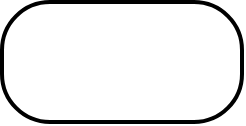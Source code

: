 <mxfile version="20.2.7" type="github">
  <diagram id="rxXMl9YyachGZpUbla-E" name="Page-1">
    <mxGraphModel dx="1059" dy="592" grid="1" gridSize="10" guides="1" tooltips="1" connect="1" arrows="1" fold="1" page="1" pageScale="1" pageWidth="827" pageHeight="1169" math="0" shadow="0">
      <root>
        <mxCell id="0" />
        <mxCell id="1" parent="0" />
        <mxCell id="Xi9mwdI8GQyJpGyL4Ejg-1" value="" style="rounded=1;whiteSpace=wrap;html=1;strokeWidth=2;arcSize=40;" vertex="1" parent="1">
          <mxGeometry x="350" y="450" width="120" height="60" as="geometry" />
        </mxCell>
      </root>
    </mxGraphModel>
  </diagram>
</mxfile>
